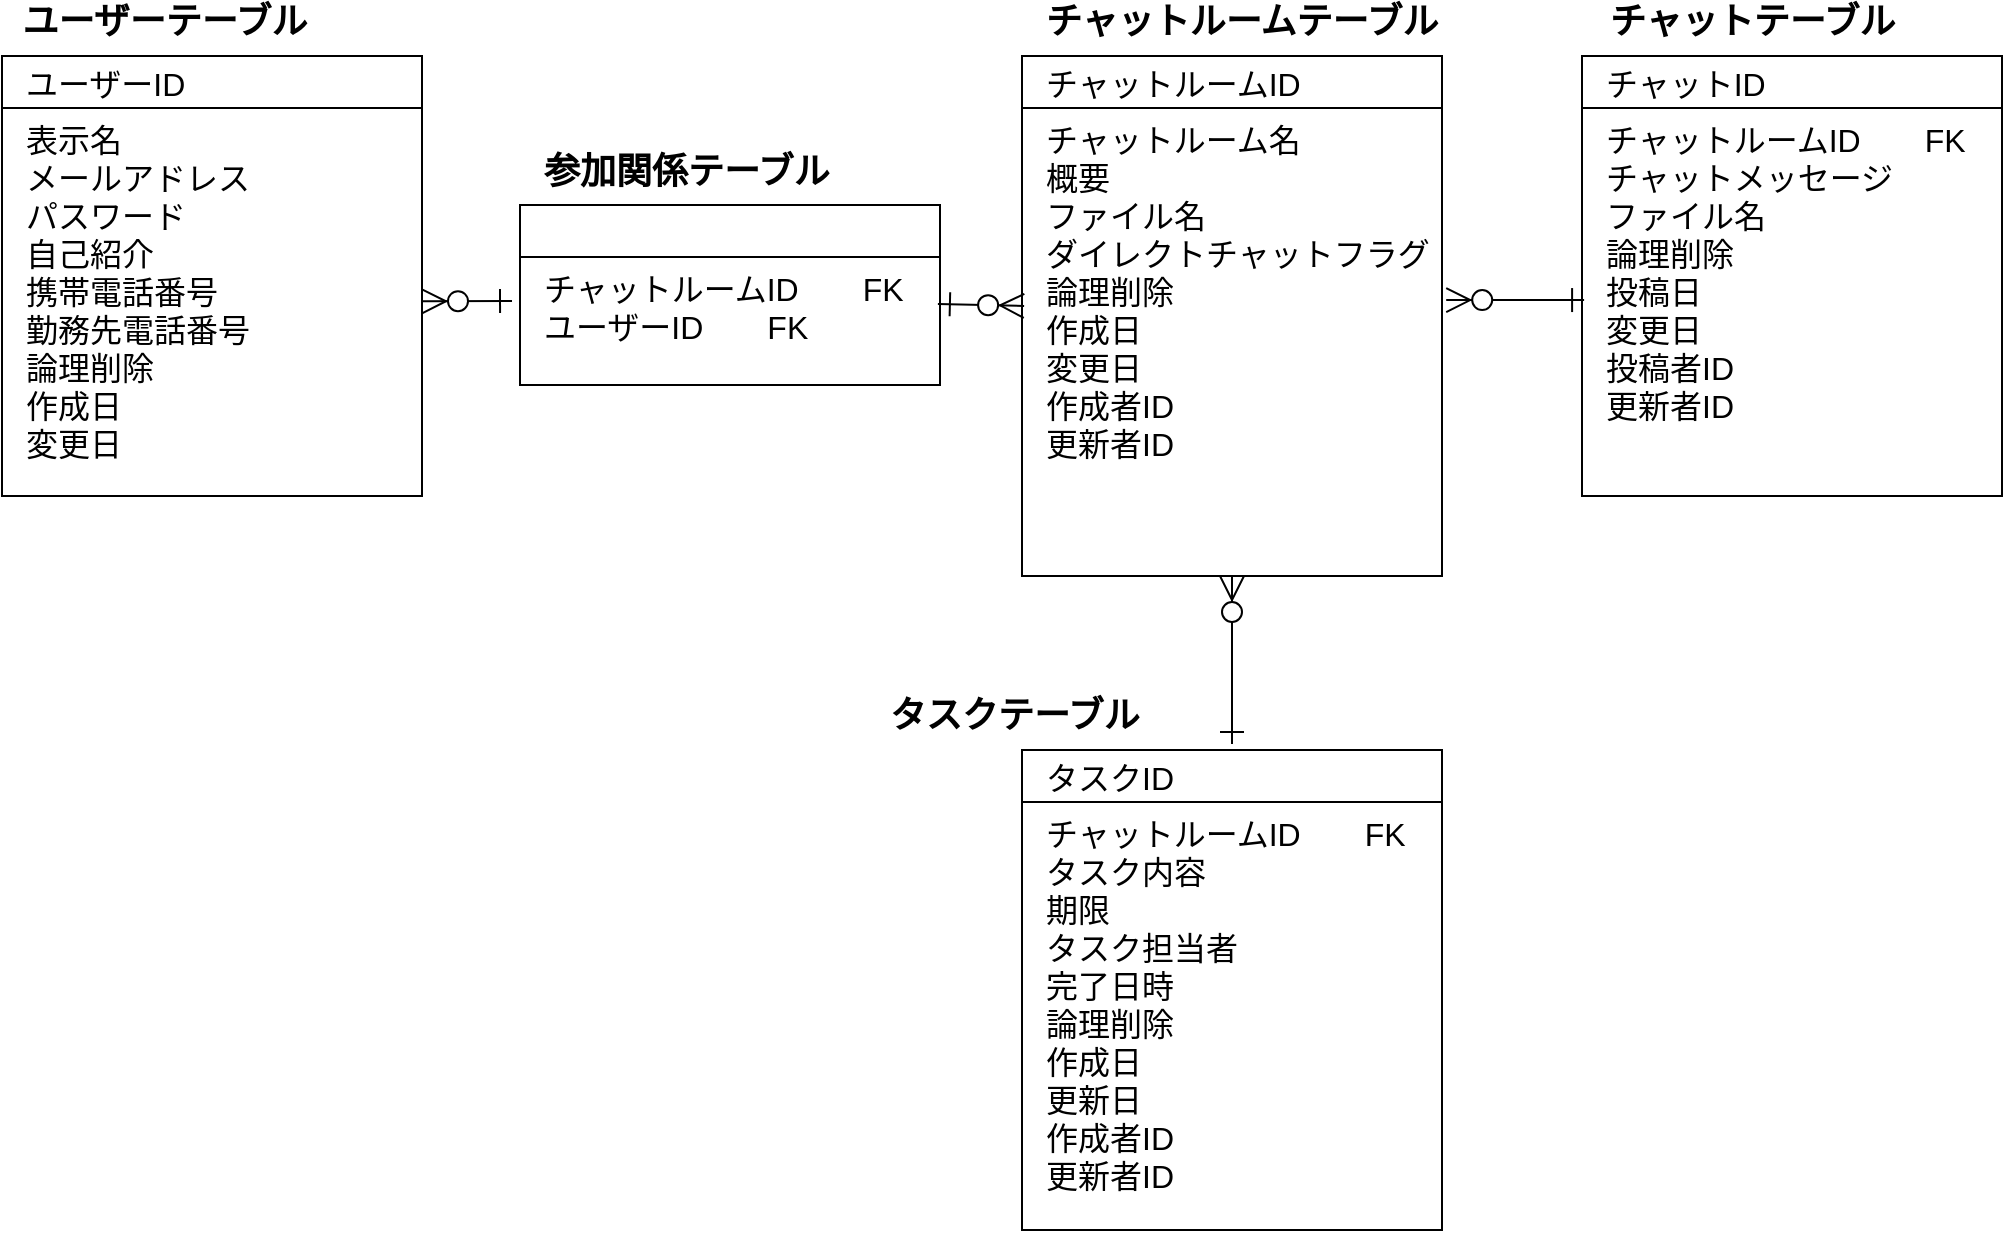 <mxfile version="13.1.3">
    <diagram id="6hGFLwfOUW9BJ-s0fimq" name="Page-1">
        <mxGraphModel dx="849" dy="744" grid="1" gridSize="10" guides="1" tooltips="1" connect="1" arrows="1" fold="1" page="0" pageScale="1" pageWidth="827" pageHeight="1169" math="0" shadow="0">
            <root>
                <mxCell id="0"/>
                <mxCell id="1" parent="0"/>
                <mxCell id="2" value="ユーザーID" style="swimlane;fontStyle=0;childLayout=stackLayout;horizontal=1;startSize=26;fillColor=none;horizontalStack=0;resizeParent=1;resizeParentMax=0;resizeLast=0;collapsible=1;marginBottom=0;align=left;perimeterSpacing=3;spacingLeft=10;fontSize=16;" parent="1" vertex="1">
                    <mxGeometry x="20" y="220" width="210" height="220" as="geometry"/>
                </mxCell>
                <mxCell id="4" value="表示名&#10;メールアドレス&#10;パスワード&#10;自己紹介&#10;携帯電話番号&#10;勤務先電話番号&#10;論理削除&#10;作成日&#10;変更日&#10;" style="text;strokeColor=none;fillColor=none;align=left;verticalAlign=top;spacingLeft=10;spacingRight=4;overflow=hidden;rotatable=0;points=[[0,0.5],[1,0.5]];portConstraint=eastwest;fontSize=16;" parent="2" vertex="1">
                    <mxGeometry y="26" width="210" height="194" as="geometry"/>
                </mxCell>
                <mxCell id="10" value="&lt;b&gt;&lt;font style=&quot;font-size: 18px&quot;&gt;ユーザーテーブル&lt;/font&gt;&lt;/b&gt;" style="text;html=1;align=center;verticalAlign=middle;resizable=0;points=[];autosize=1;" parent="1" vertex="1">
                    <mxGeometry x="21" y="193" width="160" height="20" as="geometry"/>
                </mxCell>
                <mxCell id="13" value="&lt;b&gt;&lt;font style=&quot;font-size: 18px&quot;&gt;チャットルームテーブル&lt;/font&gt;&lt;/b&gt;" style="text;html=1;align=left;verticalAlign=middle;resizable=0;points=[];autosize=1;" parent="1" vertex="1">
                    <mxGeometry x="540" y="193" width="210" height="20" as="geometry"/>
                </mxCell>
                <mxCell id="14" value="&lt;b&gt;&lt;font style=&quot;font-size: 18px&quot;&gt;チャットテーブル&lt;br&gt;&lt;/font&gt;&lt;/b&gt;" style="text;html=1;align=left;verticalAlign=middle;resizable=0;points=[];autosize=1;" parent="1" vertex="1">
                    <mxGeometry x="822" y="193" width="160" height="20" as="geometry"/>
                </mxCell>
                <mxCell id="17" value="&lt;span style=&quot;font-size: 18px&quot;&gt;&lt;b&gt;参加関係テーブル&lt;/b&gt;&lt;/span&gt;" style="text;html=1;align=left;verticalAlign=middle;resizable=0;points=[];autosize=1;" parent="1" vertex="1">
                    <mxGeometry x="289" y="267.5" width="160" height="20" as="geometry"/>
                </mxCell>
                <mxCell id="20" value="&lt;b&gt;&lt;font style=&quot;font-size: 18px&quot;&gt;タスクテーブル&lt;br&gt;&lt;/font&gt;&lt;/b&gt;" style="text;html=1;align=left;verticalAlign=middle;resizable=0;points=[];autosize=1;" parent="1" vertex="1">
                    <mxGeometry x="462" y="540" width="140" height="20" as="geometry"/>
                </mxCell>
                <mxCell id="23" style="rounded=0;orthogonalLoop=1;jettySize=auto;html=1;entryX=-0.019;entryY=0.344;entryDx=0;entryDy=0;entryPerimeter=0;startArrow=ERzeroToMany;startFill=1;endArrow=ERone;endFill=0;endSize=10;startSize=10;" parent="1" source="4" target="19" edge="1">
                    <mxGeometry relative="1" as="geometry"/>
                </mxCell>
                <mxCell id="18" value="" style="swimlane;fontStyle=0;childLayout=stackLayout;horizontal=1;startSize=26;fillColor=none;horizontalStack=0;resizeParent=1;resizeParentMax=0;resizeLast=0;collapsible=1;marginBottom=0;align=left;perimeterSpacing=3;spacingLeft=10;fontSize=16;" parent="1" vertex="1">
                    <mxGeometry x="279" y="294.5" width="210" height="90" as="geometry"/>
                </mxCell>
                <mxCell id="19" value="チャットルームID　　FK&#10;ユーザーID　　FK" style="text;strokeColor=none;fillColor=none;align=left;verticalAlign=top;spacingLeft=10;spacingRight=4;overflow=hidden;rotatable=0;points=[[0,0.5],[1,0.5]];portConstraint=eastwest;fontSize=16;" parent="18" vertex="1">
                    <mxGeometry y="26" width="210" height="64" as="geometry"/>
                </mxCell>
                <mxCell id="11" value="チャットルームID" style="swimlane;fontStyle=0;childLayout=stackLayout;horizontal=1;startSize=26;fillColor=none;horizontalStack=0;resizeParent=1;resizeParentMax=0;resizeLast=0;collapsible=1;marginBottom=0;align=left;perimeterSpacing=3;spacingLeft=10;fontSize=16;" parent="1" vertex="1">
                    <mxGeometry x="530" y="220" width="210" height="260" as="geometry"/>
                </mxCell>
                <mxCell id="12" value="チャットルーム名&#10;概要&#10;ファイル名&#10;ダイレクトチャットフラグ&#10;論理削除&#10;作成日&#10;変更日&#10;作成者ID&#10;更新者ID&#10;" style="text;strokeColor=none;fillColor=none;align=left;verticalAlign=top;spacingLeft=10;spacingRight=4;overflow=hidden;rotatable=0;points=[[0,0.5],[1,0.5]];portConstraint=eastwest;fontSize=16;" parent="11" vertex="1">
                    <mxGeometry y="26" width="210" height="234" as="geometry"/>
                </mxCell>
                <mxCell id="24" style="rounded=0;orthogonalLoop=1;jettySize=auto;html=1;startArrow=ERone;startFill=0;endArrow=ERzeroToMany;endFill=1;exitX=0.995;exitY=0.32;exitDx=0;exitDy=0;exitPerimeter=0;entryX=0.005;entryY=0.423;entryDx=0;entryDy=0;entryPerimeter=0;endSize=10;startSize=10;" parent="1" target="12" edge="1">
                    <mxGeometry relative="1" as="geometry">
                        <mxPoint x="487.95" y="343.98" as="sourcePoint"/>
                        <mxPoint x="531" y="342" as="targetPoint"/>
                        <Array as="points"/>
                    </mxGeometry>
                </mxCell>
                <mxCell id="21" value="タスクID" style="swimlane;fontStyle=0;childLayout=stackLayout;horizontal=1;startSize=26;fillColor=none;horizontalStack=0;resizeParent=1;resizeParentMax=0;resizeLast=0;collapsible=1;marginBottom=0;align=left;perimeterSpacing=3;spacingLeft=10;fontSize=16;" parent="1" vertex="1">
                    <mxGeometry x="530" y="567" width="210" height="240" as="geometry"/>
                </mxCell>
                <mxCell id="22" value="チャットルームID　　FK&#10;タスク内容&#10;期限&#10;タスク担当者&#10;完了日時&#10;論理削除&#10;作成日&#10;更新日&#10;作成者ID&#10;更新者ID" style="text;strokeColor=none;fillColor=none;align=left;verticalAlign=top;spacingLeft=10;spacingRight=4;overflow=hidden;rotatable=0;points=[[0,0.5],[1,0.5]];portConstraint=eastwest;fontSize=16;" parent="21" vertex="1">
                    <mxGeometry y="26" width="210" height="214" as="geometry"/>
                </mxCell>
                <mxCell id="15" value="チャットID" style="swimlane;fontStyle=0;childLayout=stackLayout;horizontal=1;startSize=26;fillColor=none;horizontalStack=0;resizeParent=1;resizeParentMax=0;resizeLast=0;collapsible=1;marginBottom=0;align=left;perimeterSpacing=3;spacingLeft=10;fontSize=16;" parent="1" vertex="1">
                    <mxGeometry x="810" y="220" width="210" height="220" as="geometry"/>
                </mxCell>
                <mxCell id="16" value="チャットルームID　　FK&#10;チャットメッセージ&#10;ファイル名&#10;論理削除&#10;投稿日&#10;変更日&#10;投稿者ID&#10;更新者ID" style="text;strokeColor=none;fillColor=none;align=left;verticalAlign=top;spacingLeft=10;spacingRight=4;overflow=hidden;rotatable=0;points=[[0,0.5],[1,0.5]];portConstraint=eastwest;fontSize=16;" parent="15" vertex="1">
                    <mxGeometry y="26" width="210" height="194" as="geometry"/>
                </mxCell>
                <mxCell id="31" style="edgeStyle=none;rounded=0;orthogonalLoop=1;jettySize=auto;html=1;entryX=0.5;entryY=0;entryDx=0;entryDy=0;startArrow=ERzeroToMany;startFill=1;startSize=10;endArrow=ERone;endFill=0;endSize=10;" parent="1" source="12" target="21" edge="1">
                    <mxGeometry relative="1" as="geometry">
                        <mxPoint x="635" y="544" as="targetPoint"/>
                    </mxGeometry>
                </mxCell>
                <mxCell id="40" style="edgeStyle=none;rounded=0;orthogonalLoop=1;jettySize=auto;html=1;entryX=1.01;entryY=0.466;entryDx=0;entryDy=0;entryPerimeter=0;startArrow=ERone;startFill=0;startSize=10;endArrow=ERzeroToMany;endFill=1;endSize=10;exitX=0.005;exitY=0.562;exitDx=0;exitDy=0;exitPerimeter=0;" parent="1" edge="1">
                    <mxGeometry relative="1" as="geometry">
                        <mxPoint x="811.05" y="342.028" as="sourcePoint"/>
                        <mxPoint x="742.1" y="342.044" as="targetPoint"/>
                    </mxGeometry>
                </mxCell>
            </root>
        </mxGraphModel>
    </diagram>
</mxfile>